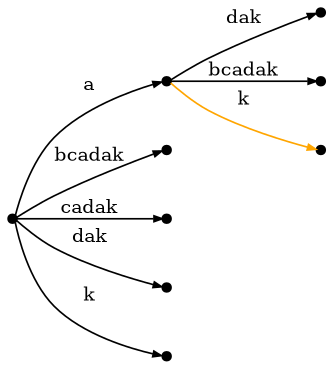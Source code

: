 digraph {
	rankdir="LR";  // horizontal layout
    node [label="" size="0.001" shape="circle" height="0.05" fillcolor="black" style="filled"]
    edge [fontsize="9" arrowsize="0.4" len="1.0" penwidth="0.8"]

    r1 -> r1a [label="a"]
    r1a -> r1ad [label="dak"]
    r1a -> r1ab [label="bcadak"]
    r1a -> r1ak [label="k", color="orange"]
    
    r1 -> r1b [label="bcadak"]
    r1 -> r1c [label="cadak"]
    r1 -> r1d [label="dak"]
    r1 -> r1k [label="k"]
}
